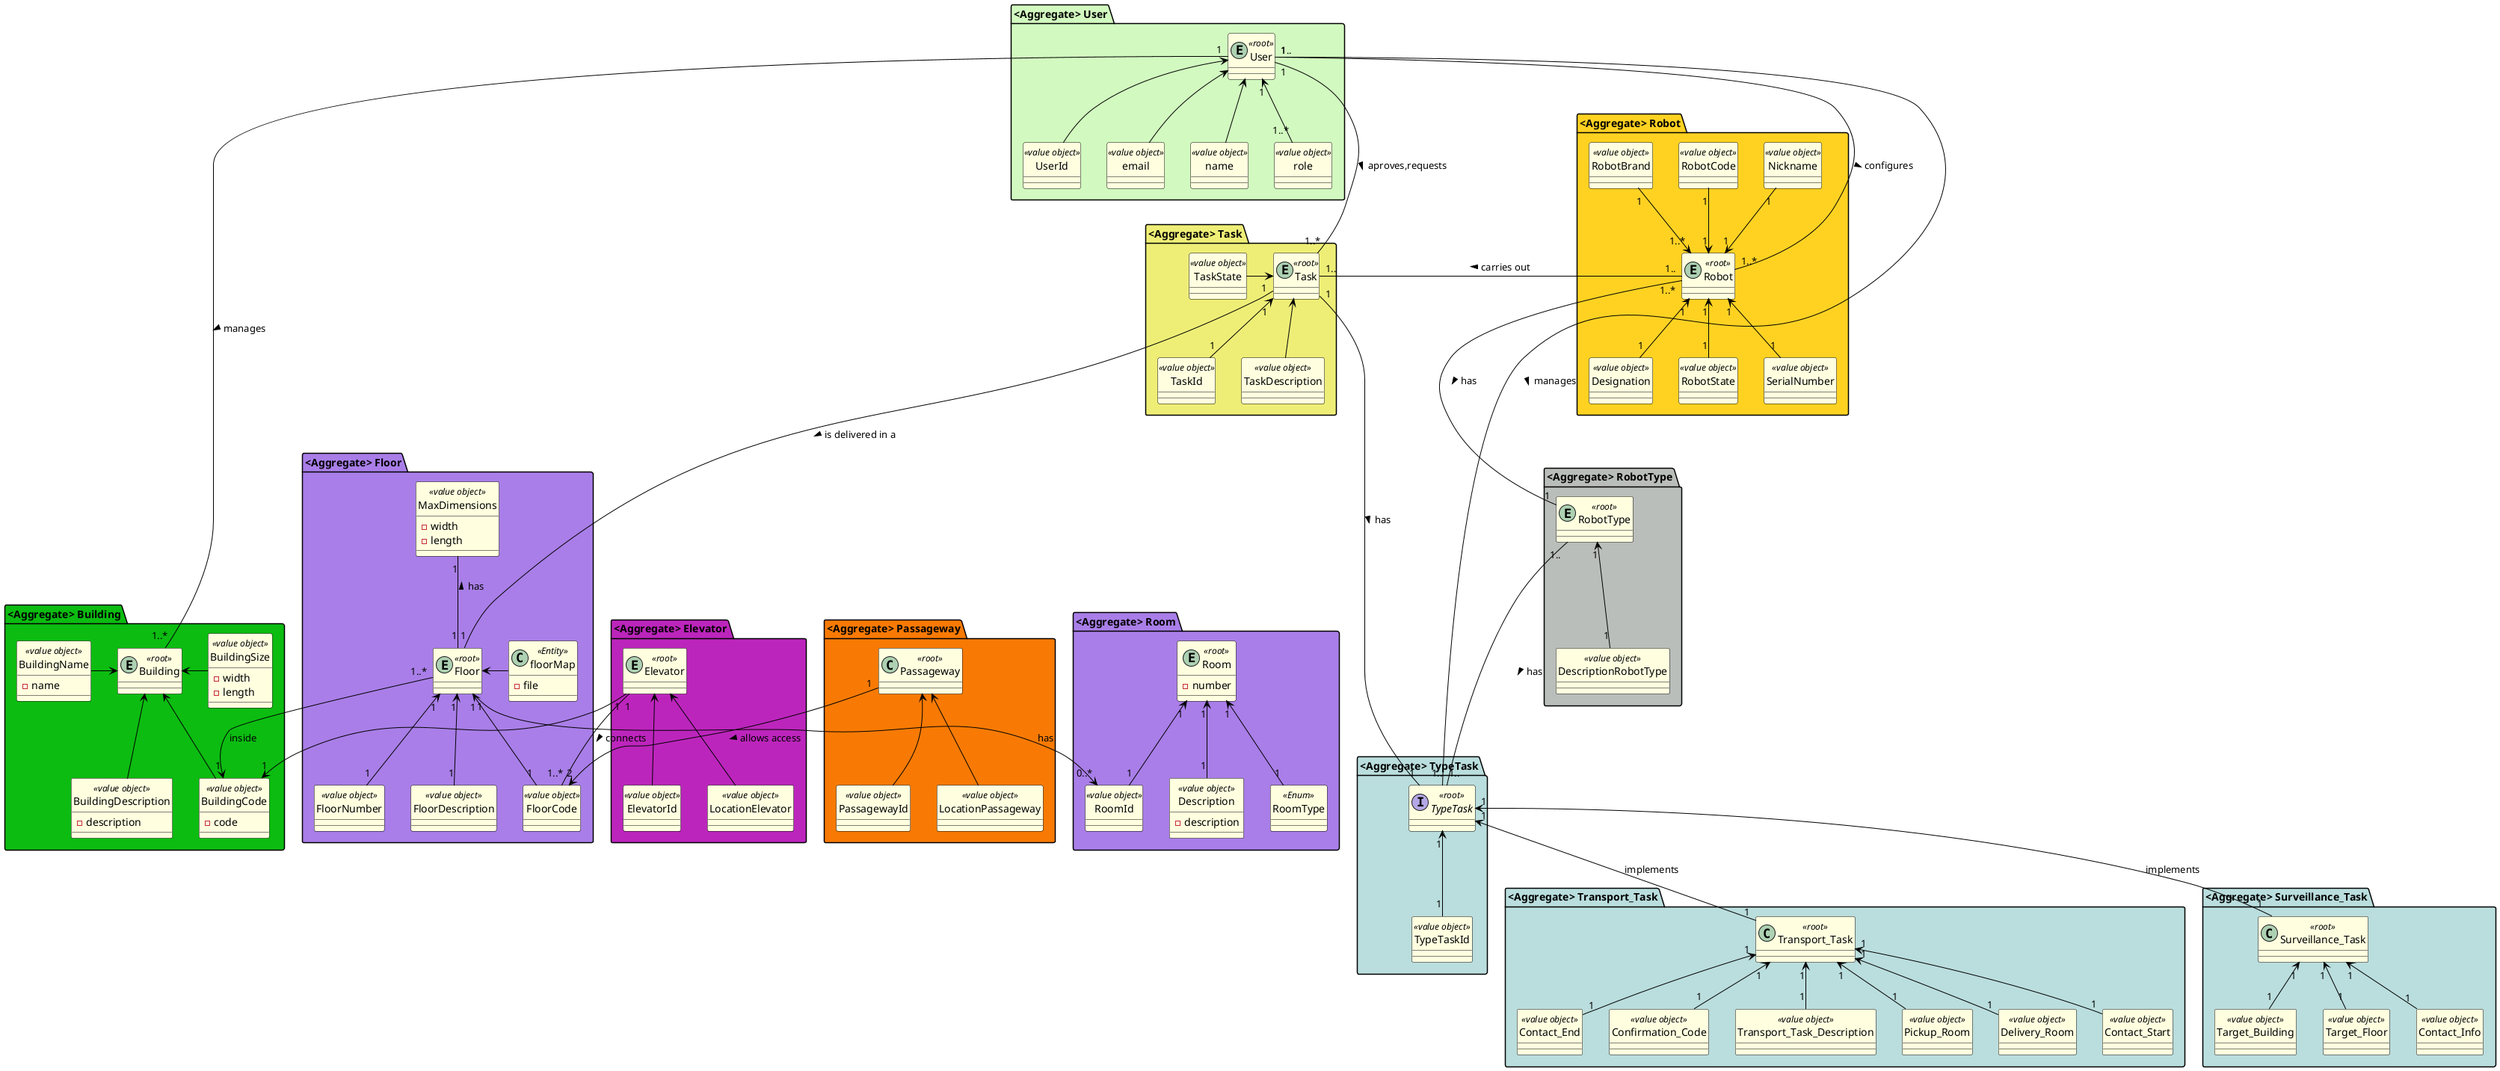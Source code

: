 @startuml

top to bottom direction

skinparam class {
    BackgroundColor LightYellow
    ArrowColor Black
    BorderColor Black
}

package "<Aggregate> Building" #0CBC11{
    entity Building <<root>> {}
    class BuildingCode <<value object>> {
        -code
    }
    class BuildingName <<value object>> {
        -name
    }
    class BuildingSize <<value object>> {
        -width
        -length
    }
    class BuildingDescription <<value object>> {
        - description
    }
}

package "<Aggregate> Floor" #A97EE8{
    entity Floor <<root>> {
    }
    entity FloorCode <<value object>> {
        }
    entity FloorNumber <<value object>> {
    }
    class floorMap <<Entity>> {
        -file
    }
    entity FloorDescription <<value object>> {
    }



    entity MaxDimensions <<value object>> {
    -width
    -length
    }
}
Floor "1" <-- "1" FloorNumber
Floor "1" <-- "1" FloorDescription

package "<Aggregate> Room" #A97EE8{
    entity Room <<root>> {
    -number
        }
    entity RoomId <<value object>> {
        }
    entity RoomType <<Enum>> {
        }
    class Description <<value object>> {
            -description
    }

}

Room "1" <-- "1" RoomId
Room "1" <-- "1" RoomType
Room "1" <-- "1" Description


package "<Aggregate> Passageway" #F87A04{
    entity PassagewayId <<value object>>
    class Passageway <<root>>
    class LocationPassageway <<value object>>
}
Passageway <-- LocationPassageway

package "<Aggregate> Elevator" #BC25BC{
    entity Elevator <<root>>
    class ElevatorId <<value object>>
    class LocationElevator <<value object>>
}

Elevator <-- ElevatorId
Elevator <-- LocationElevator

Passageway <-- PassagewayId

Elevator "1" --> "1" BuildingCode

Floor "1" <-- "1" FloorCode

package "<Aggregate> Robot" #FFD222{
    entity Robot <<root>> {}
    class Designation <<value object>>
    class RobotState <<value object>>
    class SerialNumber <<value object>>
    class Nickname <<value object>>
    class RobotCode <<value object>>
    class RobotBrand <<value object>>
}

package "<Aggregate> RobotType" #BABEBB{
    entity RobotType <<root>>
    entity DescriptionRobotType <<value object>>
}

RobotType "1" <-- "1" DescriptionRobotType


RobotCode "1" --> "1" Robot

Nickname "1" --> "1" Robot

RobotBrand "1" --> "1..*" Robot

package "<Aggregate> Task" #EE7 {
    entity Task <<root>> {}
    class TaskId <<value object>>
    class TaskState <<value object>>
    class TaskDescription <<value object>>

}
Task "1" <-- "1" TaskId



package "<Aggregate> TypeTask" #BADDDD{
    Interface TypeTask <<root>>
    class TypeTaskId <<value object>>
}
TypeTask "1" <-- "1" TypeTaskId
RobotType "1.." --- "1.." TypeTask: has >

package "<Aggregate> Transport_Task" #BADDDD{
    class Transport_Task <<root>>

    class Pickup_Room <<value object>>
    class Delivery_Room <<value object>>
    class Contact_Start <<value object>>
    class Contact_End <<value object>>
    class Confirmation_Code <<value object>>
    class Transport_Task_Description <<value object>>

}
Transport_Task "1" <-- "1" Pickup_Room
Transport_Task "1" <-- "1" Delivery_Room
Transport_Task "1" <-- "1" Contact_Start
Transport_Task "1" <-- "1" Contact_End
Transport_Task "1" <-- "1" Confirmation_Code
Transport_Task "1" <-- "1" Transport_Task_Description
TypeTask "1" <-- "1" Transport_Task : implements

package "<Aggregate> Surveillance_Task" #BADDDD{
    class Surveillance_Task <<root>>

    class Target_Building <<value object>>
    class Target_Floor <<value object>>
    class Contact_Info <<value object>>


}
Surveillance_Task "1" <-- "1" Target_Building
Surveillance_Task "1" <-- "1" Target_Floor
Surveillance_Task "1" <-- "1" Contact_Info
TypeTask "1" <-- "1" Surveillance_Task : implements

package "<Aggregate> Surveillance_Task" #BADDDD{
    class Surveillance_Task <<root>>


}




package "<Aggregate> User" #d2fac0 {
     entity User <<root>> {}

     entity UserId <<value object>> {}

     entity email <<value object>> {}

     entity name <<value object>> {}

     entity role <<value object>> {}
}

User <-- UserId
User <-- email
User <-- name
User "1"<-- "1..*" role
User "1" --- "1..*" Robot: configures >
User "1.." --- "1.." TypeTask: manages >
User "1" --- "1..*" Building: manages >
User "1" --- "1..*" Task: aproves,requests >

Elevator "1" -- "1..*" FloorCode : connects >

MaxDimensions "1" -- "1" Floor : has <



BuildingCode "1" <-u- "1..*" Floor: inside
Building <-d- BuildingCode
Building <-l- BuildingName
Building <-r- BuildingSize
Building <-- BuildingDescription




Robot "1.." -l- "1.." Task: carries out >
Robot "1..*" --- "1" RobotType: has >
Robot "1"<-- "1"  Designation
Robot "1"<-- "1"  RobotState
Robot "1"<-- "1" SerialNumber


Floor "1" --> "0..*" RoomId: has

Floor <- floorMap






Task <-- TaskDescription
Task "1" -- "1" TypeTask : has >
TaskState -> Task
Task "1" ---- "1" Floor : is delivered in a >

Passageway "1" -d-> "2" FloorCode: allows access >




hide TaskDescription circle
hide Designation circle
hide BuildingCode circle
hide BuildingName circle
hide BuildingSize circle
hide RobotState circle
hide Description circle
hide TaskState circle
hide Description circle
hide BuildingDescription circle
hide UserId circle
hide TaskId circle
hide email circle
hide name circle
hide SerialNumber circle
hide role circle
hide FloorCode circle
hide ElevatorId circle
hide PassagewayId circle
hide Nickname circle
hide RobotCode circle
hide RobotBrand circle
hide MaxDimensions circle
hide TypeTaskId circle
hide Delivery_Room circle
hide Contact_Start circle
hide Contact_End circle
hide Confirmation_Code circle
hide Transport_Task_Description circle
hide Target_Building circle
hide Target_Floor circle
hide Contact_Info circle
hide Pickup_Room circle
hide RoomId circle
hide RoomType circle
hide DescriptionRobotType circle
hide FloorNumber circle
hide FloorDescription circle
hide LocationPassageway circle
hide LocationElevator circle
@enduml
